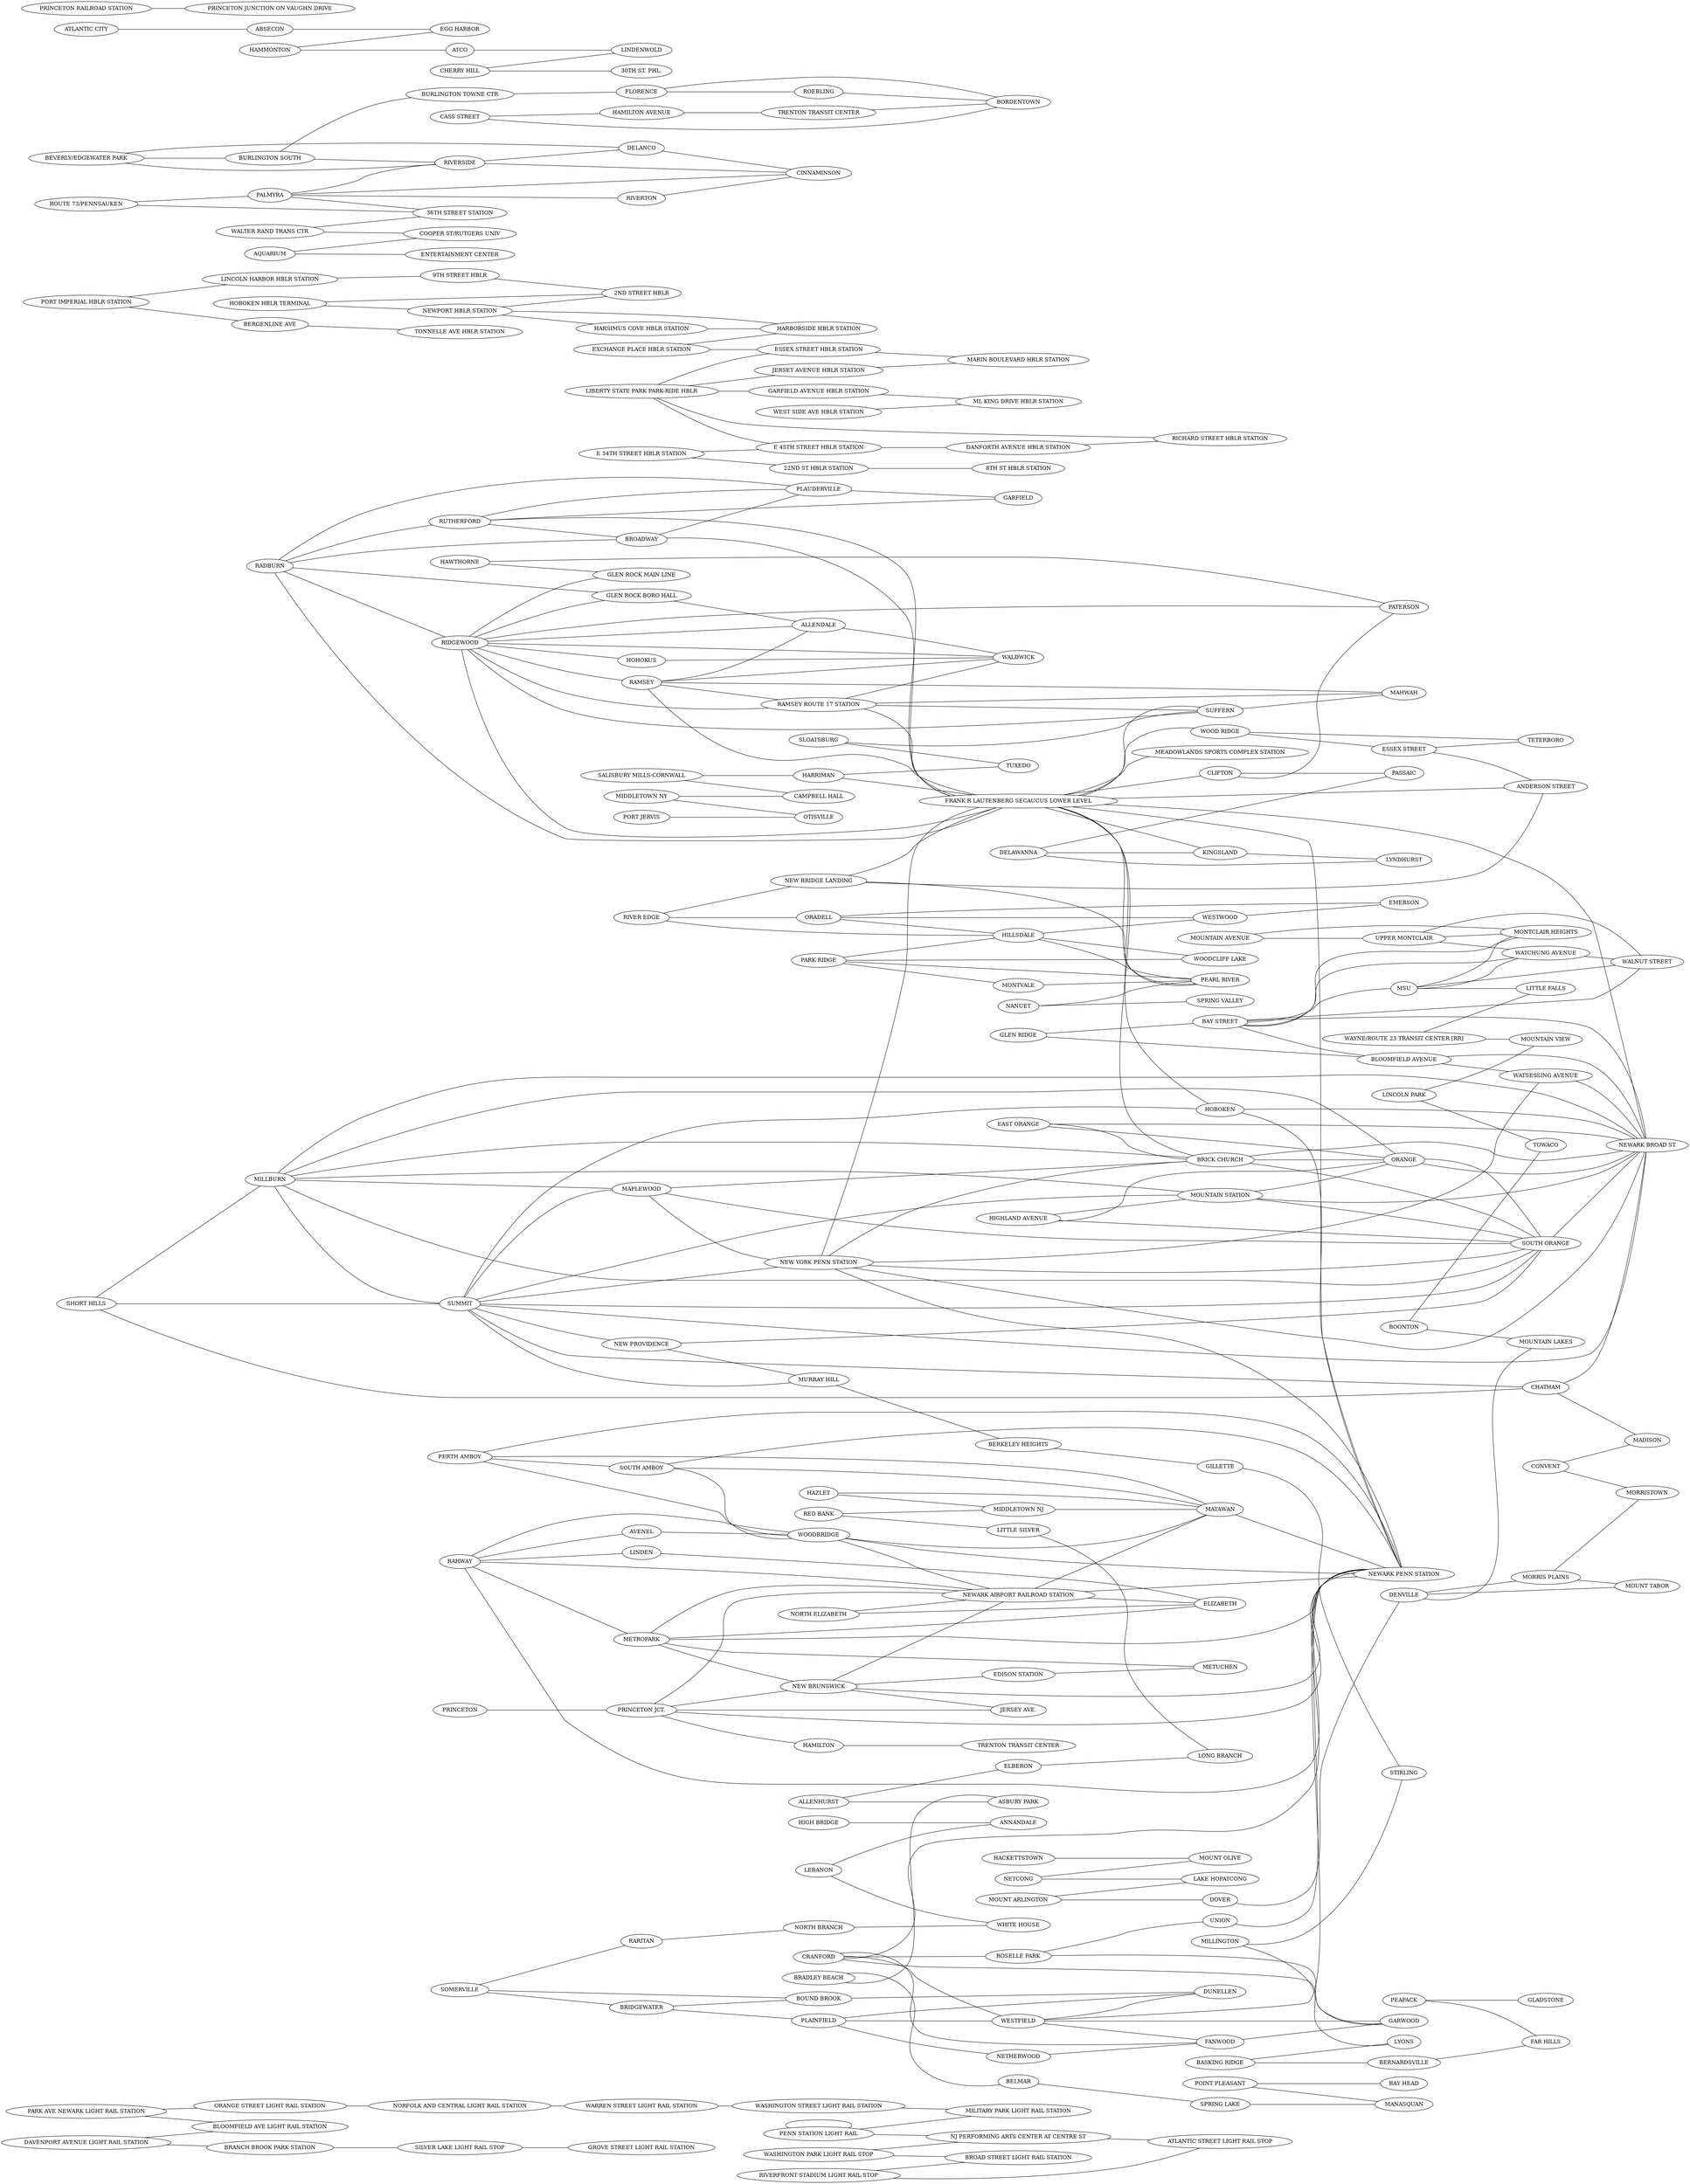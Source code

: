 graph
		"unix" {
			rankdir=LR;
	42545 [label="PENN STATION LIGHT RAIL"];
39134 [label="NJ PERFORMING ARTS CENTER AT CENTRE ST"];
42545--39134
42545 [label="PENN STATION LIGHT RAIL"];
42545 [label="PENN STATION LIGHT RAIL"];
42545--42545
42545 [label="PENN STATION LIGHT RAIL"];
6900 [label="MILITARY PARK LIGHT RAIL STATION"];
42545--6900
126 [label="RADBURN"];
25 [label="BROADWAY"];
126--25
126 [label="RADBURN"];
51 [label="GLEN ROCK BORO HALL"];
126--51
126 [label="RADBURN"];
131 [label="RIDGEWOOD"];
126--131
126 [label="RADBURN"];
121 [label="PLAUDERVILLE"];
126--121
126 [label="RADBURN"];
38174 [label="FRANK R LAUTENBERG SECAUCUS LOWER LEVEL"];
126--38174
126 [label="RADBURN"];
134 [label="RUTHERFORD"];
126--134
6966 [label="PARK AVE NEWARK LIGHT RAIL STATION"];
14984 [label="BLOOMFIELD AVE LIGHT RAIL STATION"];
6966--14984
6966 [label="PARK AVE NEWARK LIGHT RAIL STATION"];
14986 [label="ORANGE STREET LIGHT RAIL STATION"];
6966--14986
132 [label="RIVER EDGE"];
62 [label="HILLSDALE"];
132--62
132 [label="RIVER EDGE"];
111 [label="ORADELL"];
132--111
132 [label="RIVER EDGE"];
110 [label="NEW BRIDGE LANDING"];
132--110
131 [label="RIDGEWOOD"];
151 [label="WALDWICK"];
131--151
131 [label="RIDGEWOOD"];
144 [label="SUFFERN"];
131--144
131 [label="RIDGEWOOD"];
51 [label="GLEN ROCK BORO HALL"];
131--51
131 [label="RIDGEWOOD"];
3 [label="ALLENDALE"];
131--3
131 [label="RIDGEWOOD"];
38417 [label="RAMSEY ROUTE 17 STATION"];
131--38417
131 [label="RIDGEWOOD"];
52 [label="GLEN ROCK MAIN LINE"];
131--52
131 [label="RIDGEWOOD"];
38174 [label="FRANK R LAUTENBERG SECAUCUS LOWER LEVEL"];
131--38174
131 [label="RIDGEWOOD"];
116 [label="PATERSON"];
131--116
131 [label="RIDGEWOOD"];
64 [label="HOHOKUS"];
131--64
131 [label="RIDGEWOOD"];
128 [label="RAMSEY"];
131--128
130 [label="RED BANK"];
73 [label="LITTLE SILVER"];
130--73
130 [label="RED BANK"];
85 [label="MIDDLETOWN NJ"];
130--85
137 [label="SLOATSBURG"];
144 [label="SUFFERN"];
137--144
137 [label="SLOATSBURG"];
149 [label="TUXEDO"];
137--149
136 [label="SHORT HILLS"];
27 [label="CHATHAM"];
136--27
136 [label="SHORT HILLS"];
87 [label="MILLBURN"];
136--87
136 [label="SHORT HILLS"];
145 [label="SUMMIT"];
136--145
135 [label="SALISBURY MILLS-CORNWALL"];
57 [label="HARRIMAN"];
135--57
135 [label="SALISBURY MILLS-CORNWALL"];
26 [label="CAMPBELL HALL"];
135--26
134 [label="RUTHERFORD"];
46 [label="GARFIELD"];
134--46
134 [label="RUTHERFORD"];
121 [label="PLAUDERVILLE"];
134--121
134 [label="RUTHERFORD"];
38174 [label="FRANK R LAUTENBERG SECAUCUS LOWER LEVEL"];
134--38174
134 [label="RUTHERFORD"];
25 [label="BROADWAY"];
134--25
95 [label="MOUNTAIN AVENUE"];
150 [label="UPPER MONTCLAIR"];
95--150
95 [label="MOUNTAIN AVENUE"];
89 [label="MONTCLAIR HEIGHTS"];
95--89
39348 [label="HOBOKEN HBLR TERMINAL"];
37378 [label="NEWPORT HBLR STATION"];
39348--37378
39348 [label="HOBOKEN HBLR TERMINAL"];
38441 [label="2ND STREET HBLR"];
39348--38441
138 [label="SOMERVILLE"];
24 [label="BRIDGEWATER"];
138--24
138 [label="SOMERVILLE"];
129 [label="RARITAN"];
138--129
138 [label="SOMERVILLE"];
21 [label="BOUND BROOK"];
138--21
24 [label="BRIDGEWATER"];
120 [label="PLAINFIELD"];
24--120
24 [label="BRIDGEWATER"];
21 [label="BOUND BROOK"];
24--21
25 [label="BROADWAY"];
121 [label="PLAUDERVILLE"];
25--121
25 [label="BROADWAY"];
38174 [label="FRANK R LAUTENBERG SECAUCUS LOWER LEVEL"];
25--38174
38299 [label="BEVERLY/EDGEWATER PARK"];
38298 [label="BURLINGTON SOUTH"];
38299--38298
38299 [label="BEVERLY/EDGEWATER PARK"];
38301 [label="RIVERSIDE"];
38299--38301
38299 [label="BEVERLY/EDGEWATER PARK"];
38300 [label="DELANCO"];
38299--38300
38298 [label="BURLINGTON SOUTH"];
38301 [label="RIVERSIDE"];
38298--38301
38298 [label="BURLINGTON SOUTH"];
38297 [label="BURLINGTON TOWNE CTR"];
38298--38297
20 [label="BOONTON"];
147 [label="TOWACO"];
20--147
20 [label="BOONTON"];
96 [label="MOUNTAIN LAKES"];
20--96
21 [label="BOUND BROOK"];
36 [label="DUNELLEN"];
21--36
22 [label="BRADLEY BEACH"];
8 [label="ASBURY PARK"];
22--8
22 [label="BRADLEY BEACH"];
15 [label="BELMAR"];
22--15
14986 [label="ORANGE STREET LIGHT RAIL STATION"];
6957 [label="NORFOLK AND CENTRAL LIGHT RAIL STATION"];
14986--6957
38293 [label="CASS STREET"];
38292 [label="HAMILTON AVENUE"];
38293--38292
38293 [label="CASS STREET"];
38294 [label="BORDENTOWN"];
38293--38294
38292 [label="HAMILTON AVENUE"];
38291 [label="TRENTON TRANSIT CENTER"];
38292--38291
38291 [label="TRENTON TRANSIT CENTER"];
38294 [label="BORDENTOWN"];
38291--38294
38297 [label="BURLINGTON TOWNE CTR"];
38296 [label="FLORENCE"];
38297--38296
38296 [label="FLORENCE"];
38295 [label="ROEBLING"];
38296--38295
38296 [label="FLORENCE"];
38294 [label="BORDENTOWN"];
38296--38294
38295 [label="ROEBLING"];
38294 [label="BORDENTOWN"];
38295--38294
4 [label="ALLENHURST"];
8 [label="ASBURY PARK"];
4--8
4 [label="ALLENHURST"];
40 [label="ELBERON"];
4--40
6957 [label="NORFOLK AND CENTRAL LIGHT RAIL STATION"];
6995 [label="WARREN STREET LIGHT RAIL STATION"];
6957--6995
87 [label="MILLBURN"];
145 [label="SUMMIT"];
87--145
87 [label="MILLBURN"];
140 [label="SOUTH ORANGE"];
87--140
87 [label="MILLBURN"];
23 [label="BRICK CHURCH"];
87--23
87 [label="MILLBURN"];
112 [label="ORANGE"];
87--112
87 [label="MILLBURN"];
81 [label="MAPLEWOOD"];
87--81
87 [label="MILLBURN"];
106 [label="NEWARK BROAD ST"];
87--106
87 [label="MILLBURN"];
97 [label="MOUNTAIN STATION"];
87--97
10 [label="ATLANTIC CITY"];
2 [label="ABSECON"];
10--2
6995 [label="WARREN STREET LIGHT RAIL STATION"];
6997 [label="WASHINGTON STREET LIGHT RAIL STATION"];
6995--6997
6997 [label="WASHINGTON STREET LIGHT RAIL STATION"];
6900 [label="MILITARY PARK LIGHT RAIL STATION"];
6997--6900
86 [label="MIDDLETOWN NY"];
26 [label="CAMPBELL HALL"];
86--26
86 [label="MIDDLETOWN NY"];
113 [label="OTISVILLE"];
86--113
120 [label="PLAINFIELD"];
102 [label="NETHERWOOD"];
120--102
120 [label="PLAINFIELD"];
155 [label="WESTFIELD"];
120--155
120 [label="PLAINFIELD"];
36 [label="DUNELLEN"];
120--36
121 [label="PLAUDERVILLE"];
46 [label="GARFIELD"];
121--46
122 [label="POINT PLEASANT"];
13 [label="BAY HEAD"];
122--13
122 [label="POINT PLEASANT"];
79 [label="MANASQUAN"];
122--79
123 [label="PORT JERVIS"];
113 [label="OTISVILLE"];
123--113
124 [label="PRINCETON"];
125 [label="PRINCETON JCT."];
124--125
125 [label="PRINCETON JCT."];
37953 [label="NEWARK AIRPORT RAILROAD STATION"];
125--37953
125 [label="PRINCETON JCT."];
32905 [label="HAMILTON"];
125--32905
125 [label="PRINCETON JCT."];
103 [label="NEW BRUNSWICK"];
125--103
125 [label="PRINCETON JCT."];
32906 [label="JERSEY AVE."];
125--32906
125 [label="PRINCETON JCT."];
107 [label="NEWARK PENN STATION"];
125--107
39472 [label="MOUNT ARLINGTON"];
35 [label="DOVER"];
39472--35
39472 [label="MOUNT ARLINGTON"];
67 [label="LAKE HOPATCONG"];
39472--67
127 [label="RAHWAY"];
11 [label="AVENEL"];
127--11
127 [label="RAHWAY"];
158 [label="WOODBRIDGE"];
127--158
127 [label="RAHWAY"];
37953 [label="NEWARK AIRPORT RAILROAD STATION"];
127--37953
127 [label="RAHWAY"];
70 [label="LINDEN"];
127--70
127 [label="RAHWAY"];
83 [label="METROPARK"];
127--83
127 [label="RAHWAY"];
107 [label="NEWARK PENN STATION"];
127--107
128 [label="RAMSEY"];
151 [label="WALDWICK"];
128--151
128 [label="RAMSEY"];
3 [label="ALLENDALE"];
128--3
128 [label="RAMSEY"];
38417 [label="RAMSEY ROUTE 17 STATION"];
128--38417
128 [label="RAMSEY"];
38174 [label="FRANK R LAUTENBERG SECAUCUS LOWER LEVEL"];
128--38174
128 [label="RAMSEY"];
78 [label="MAHWAH"];
128--78
129 [label="RARITAN"];
108 [label="NORTH BRANCH"];
129--108
59 [label="HAZLET"];
37169 [label="MATAWAN"];
59--37169
59 [label="HAZLET"];
85 [label="MIDDLETOWN NJ"];
59--85
58 [label="HAWTHORNE"];
116 [label="PATERSON"];
58--116
58 [label="HAWTHORNE"];
52 [label="GLEN ROCK MAIN LINE"];
58--52
55 [label="HAMMONTON"];
9 [label="ATCO"];
55--9
55 [label="HAMMONTON"];
39 [label="EGG HARBOR"];
55--39
54 [label="HACKETTSTOWN"];
93 [label="MOUNT OLIVE"];
54--93
57 [label="HARRIMAN"];
38174 [label="FRANK R LAUTENBERG SECAUCUS LOWER LEVEL"];
57--38174
57 [label="HARRIMAN"];
149 [label="TUXEDO"];
57--149
51 [label="GLEN ROCK BORO HALL"];
3 [label="ALLENDALE"];
51--3
50 [label="GLEN RIDGE"];
19 [label="BLOOMFIELD AVENUE"];
50--19
50 [label="GLEN RIDGE"];
14 [label="BAY STREET"];
50--14
38417 [label="RAMSEY ROUTE 17 STATION"];
151 [label="WALDWICK"];
38417--151
38417 [label="RAMSEY ROUTE 17 STATION"];
144 [label="SUFFERN"];
38417--144
38417 [label="RAMSEY ROUTE 17 STATION"];
38174 [label="FRANK R LAUTENBERG SECAUCUS LOWER LEVEL"];
38417--38174
38417 [label="RAMSEY ROUTE 17 STATION"];
78 [label="MAHWAH"];
38417--78
145 [label="SUMMIT"];
27 [label="CHATHAM"];
145--27
145 [label="SUMMIT"];
140 [label="SOUTH ORANGE"];
145--140
145 [label="SUMMIT"];
99 [label="MURRAY HILL"];
145--99
145 [label="SUMMIT"];
63 [label="HOBOKEN"];
145--63
145 [label="SUMMIT"];
97 [label="MOUNTAIN STATION"];
145--97
145 [label="SUMMIT"];
81 [label="MAPLEWOOD"];
145--81
145 [label="SUMMIT"];
106 [label="NEWARK BROAD ST"];
145--106
145 [label="SUMMIT"];
104 [label="NEW PROVIDENCE"];
145--104
145 [label="SUMMIT"];
105 [label="NEW YORK PENN STATION"];
145--105
9878 [label="PORT IMPERIAL HBLR STATION"];
17699 [label="LINCOLN HARBOR HBLR STATION"];
9878--17699
9878 [label="PORT IMPERIAL HBLR STATION"];
38578 [label="BERGENLINE AVE"];
9878--38578
6907 [label="DAVENPORT AVENUE LIGHT RAIL STATION"];
26316 [label="BRANCH BROOK PARK STATION"];
6907--26316
6907 [label="DAVENPORT AVENUE LIGHT RAIL STATION"];
14984 [label="BLOOMFIELD AVE LIGHT RAIL STATION"];
6907--14984
114 [label="PARK RIDGE"];
159 [label="WOODCLIFF LAKE"];
114--159
114 [label="PARK RIDGE"];
90 [label="MONTVALE"];
114--90
114 [label="PARK RIDGE"];
62 [label="HILLSDALE"];
114--62
114 [label="PARK RIDGE"];
118 [label="PEARL RIVER"];
114--118
36998 [label="LIBERTY STATE PARK PARK-RIDE HBLR"];
36997 [label="JERSEY AVENUE HBLR STATION"];
36998--36997
36998 [label="LIBERTY STATE PARK PARK-RIDE HBLR"];
37004 [label="E 45TH STREET HBLR STATION"];
36998--37004
36998 [label="LIBERTY STATE PARK PARK-RIDE HBLR"];
36999 [label="GARFIELD AVENUE HBLR STATION"];
36998--36999
36998 [label="LIBERTY STATE PARK PARK-RIDE HBLR"];
37002 [label="RICHARD STREET HBLR STATION"];
36998--37002
36998 [label="LIBERTY STATE PARK PARK-RIDE HBLR"];
36995 [label="ESSEX STREET HBLR STATION"];
36998--36995
36999 [label="GARFIELD AVENUE HBLR STATION"];
37000 [label="ML KING DRIVE HBLR STATION"];
36999--37000
111 [label="ORADELL"];
62 [label="HILLSDALE"];
111--62
111 [label="ORADELL"];
42 [label="EMERSON"];
111--42
111 [label="ORADELL"];
156 [label="WESTWOOD"];
111--156
110 [label="NEW BRIDGE LANDING"];
38174 [label="FRANK R LAUTENBERG SECAUCUS LOWER LEVEL"];
110--38174
110 [label="NEW BRIDGE LANDING"];
5 [label="ANDERSON STREET"];
110--5
110 [label="NEW BRIDGE LANDING"];
118 [label="PEARL RIVER"];
110--118
83 [label="METROPARK"];
41 [label="ELIZABETH"];
83--41
83 [label="METROPARK"];
37953 [label="NEWARK AIRPORT RAILROAD STATION"];
83--37953
83 [label="METROPARK"];
103 [label="NEW BRUNSWICK"];
83--103
83 [label="METROPARK"];
107 [label="NEWARK PENN STATION"];
83--107
83 [label="METROPARK"];
84 [label="METUCHEN"];
83--84
81 [label="MAPLEWOOD"];
23 [label="BRICK CHURCH"];
81--23
81 [label="MAPLEWOOD"];
140 [label="SOUTH ORANGE"];
81--140
81 [label="MAPLEWOOD"];
105 [label="NEW YORK PENN STATION"];
81--105
119 [label="PERTH AMBOY"];
158 [label="WOODBRIDGE"];
119--158
119 [label="PERTH AMBOY"];
139 [label="SOUTH AMBOY"];
119--139
119 [label="PERTH AMBOY"];
107 [label="NEWARK PENN STATION"];
119--107
119 [label="PERTH AMBOY"];
37169 [label="MATAWAN"];
119--37169
36997 [label="JERSEY AVENUE HBLR STATION"];
36996 [label="MARIN BOULEVARD HBLR STATION"];
36997--36996
36994 [label="EXCHANGE PLACE HBLR STATION"];
36995 [label="ESSEX STREET HBLR STATION"];
36994--36995
36994 [label="EXCHANGE PLACE HBLR STATION"];
37376 [label="HARBORSIDE HBLR STATION"];
36994--37376
36995 [label="ESSEX STREET HBLR STATION"];
36996 [label="MARIN BOULEVARD HBLR STATION"];
36995--36996
39635 [label="WAYNE/ROUTE 23 TRANSIT CENTER [RR]"];
98 [label="MOUNTAIN VIEW"];
39635--98
39635 [label="WAYNE/ROUTE 23 TRANSIT CENTER [RR]"];
72 [label="LITTLE FALLS"];
39635--72
26316 [label="BRANCH BROOK PARK STATION"];
38064 [label="SILVER LAKE LIGHT RAIL STOP"];
26316--38064
3 [label="ALLENDALE"];
151 [label="WALDWICK"];
3--151
38578 [label="BERGENLINE AVE"];
38579 [label="TONNELLE AVE HBLR STATION"];
38578--38579
39132 [label="WASHINGTON PARK LIGHT RAIL STOP"];
39134 [label="NJ PERFORMING ARTS CENTER AT CENTRE ST"];
39132--39134
39132 [label="WASHINGTON PARK LIGHT RAIL STOP"];
39130 [label="BROAD STREET LIGHT RAIL STATION"];
39132--39130
108 [label="NORTH BRANCH"];
157 [label="WHITE HOUSE"];
108--157
27 [label="CHATHAM"];
77 [label="MADISON"];
27--77
27 [label="CHATHAM"];
106 [label="NEWARK BROAD ST"];
27--106
102 [label="NETHERWOOD"];
44 [label="FANWOOD"];
102--44
103 [label="NEW BRUNSWICK"];
38 [label="EDISON STATION"];
103--38
103 [label="NEW BRUNSWICK"];
37953 [label="NEWARK AIRPORT RAILROAD STATION"];
103--37953
103 [label="NEW BRUNSWICK"];
32906 [label="JERSEY AVE."];
103--32906
103 [label="NEW BRUNSWICK"];
107 [label="NEWARK PENN STATION"];
103--107
100 [label="NANUET"];
142 [label="SPRING VALLEY"];
100--142
100 [label="NANUET"];
118 [label="PEARL RIVER"];
100--118
101 [label="NETCONG"];
93 [label="MOUNT OLIVE"];
101--93
101 [label="NETCONG"];
67 [label="LAKE HOPATCONG"];
101--67
38064 [label="SILVER LAKE LIGHT RAIL STOP"];
38065 [label="GROVE STREET LIGHT RAIL STATION"];
38064--38065
104 [label="NEW PROVIDENCE"];
99 [label="MURRAY HILL"];
104--99
104 [label="NEW PROVIDENCE"];
140 [label="SOUTH ORANGE"];
104--140
105 [label="NEW YORK PENN STATION"];
154 [label="WATSESSING AVENUE"];
105--154
105 [label="NEW YORK PENN STATION"];
140 [label="SOUTH ORANGE"];
105--140
105 [label="NEW YORK PENN STATION"];
23 [label="BRICK CHURCH"];
105--23
105 [label="NEW YORK PENN STATION"];
38174 [label="FRANK R LAUTENBERG SECAUCUS LOWER LEVEL"];
105--38174
105 [label="NEW YORK PENN STATION"];
106 [label="NEWARK BROAD ST"];
105--106
105 [label="NEW YORK PENN STATION"];
107 [label="NEWARK PENN STATION"];
105--107
37378 [label="NEWPORT HBLR STATION"];
37376 [label="HARBORSIDE HBLR STATION"];
37378--37376
37378 [label="NEWPORT HBLR STATION"];
37377 [label="HARSIMUS COVE HBLR STATION"];
37378--37377
37378 [label="NEWPORT HBLR STATION"];
38441 [label="2ND STREET HBLR"];
37378--38441
139 [label="SOUTH AMBOY"];
37169 [label="MATAWAN"];
139--37169
139 [label="SOUTH AMBOY"];
107 [label="NEWARK PENN STATION"];
139--107
139 [label="SOUTH AMBOY"];
158 [label="WOODBRIDGE"];
139--158
38 [label="EDISON STATION"];
84 [label="METUCHEN"];
38--84
33 [label="DELAWANNA"];
115 [label="PASSAIC"];
33--115
33 [label="DELAWANNA"];
75 [label="LYNDHURST"];
33--75
33 [label="DELAWANNA"];
66 [label="KINGSLAND"];
33--66
32 [label="CRANFORD"];
47 [label="GARWOOD"];
32--47
32 [label="CRANFORD"];
31 [label="ROSELLE PARK"];
32--31
32 [label="CRANFORD"];
155 [label="WESTFIELD"];
32--155
32 [label="CRANFORD"];
107 [label="NEWARK PENN STATION"];
32--107
32 [label="CRANFORD"];
44 [label="FANWOOD"];
32--44
31 [label="ROSELLE PARK"];
38105 [label="UNION"];
31--38105
31 [label="ROSELLE PARK"];
47 [label="GARWOOD"];
31--47
30 [label="CONVENT"];
77 [label="MADISON"];
30--77
30 [label="CONVENT"];
92 [label="MORRISTOWN"];
30--92
37 [label="EAST ORANGE"];
23 [label="BRICK CHURCH"];
37--23
37 [label="EAST ORANGE"];
106 [label="NEWARK BROAD ST"];
37--106
37 [label="EAST ORANGE"];
112 [label="ORANGE"];
37--112
38174 [label="FRANK R LAUTENBERG SECAUCUS LOWER LEVEL"];
144 [label="SUFFERN"];
38174--144
38174 [label="FRANK R LAUTENBERG SECAUCUS LOWER LEVEL"];
66 [label="KINGSLAND"];
38174--66
38174 [label="FRANK R LAUTENBERG SECAUCUS LOWER LEVEL"];
23 [label="BRICK CHURCH"];
38174--23
38174 [label="FRANK R LAUTENBERG SECAUCUS LOWER LEVEL"];
160 [label="WOOD RIDGE"];
38174--160
38174 [label="FRANK R LAUTENBERG SECAUCUS LOWER LEVEL"];
29 [label="CLIFTON"];
38174--29
38174 [label="FRANK R LAUTENBERG SECAUCUS LOWER LEVEL"];
107 [label="NEWARK PENN STATION"];
38174--107
38174 [label="FRANK R LAUTENBERG SECAUCUS LOWER LEVEL"];
63 [label="HOBOKEN"];
38174--63
38174 [label="FRANK R LAUTENBERG SECAUCUS LOWER LEVEL"];
5 [label="ANDERSON STREET"];
38174--5
38174 [label="FRANK R LAUTENBERG SECAUCUS LOWER LEVEL"];
40570 [label="MEADOWLANDS SPORTS COMPLEX STATION"];
38174--40570
38174 [label="FRANK R LAUTENBERG SECAUCUS LOWER LEVEL"];
106 [label="NEWARK BROAD ST"];
38174--106
38174 [label="FRANK R LAUTENBERG SECAUCUS LOWER LEVEL"];
118 [label="PEARL RIVER"];
38174--118
35 [label="DOVER"];
34 [label="DENVILLE"];
35--34
34 [label="DENVILLE"];
91 [label="MORRIS PLAINS"];
34--91
34 [label="DENVILLE"];
94 [label="MOUNT TABOR"];
34--94
34 [label="DENVILLE"];
96 [label="MOUNTAIN LAKES"];
34--96
38305 [label="ROUTE 73/PENNSAUKEN"];
38304 [label="PALMYRA"];
38305--38304
38305 [label="ROUTE 73/PENNSAUKEN"];
38306 [label="36TH STREET STATION"];
38305--38306
38304 [label="PALMYRA"];
38306 [label="36TH STREET STATION"];
38304--38306
38304 [label="PALMYRA"];
38301 [label="RIVERSIDE"];
38304--38301
38304 [label="PALMYRA"];
38303 [label="RIVERTON"];
38304--38303
38304 [label="PALMYRA"];
38302 [label="CINNAMINSON"];
38304--38302
38307 [label="WALTER RAND TRANS CTR"];
38306 [label="36TH STREET STATION"];
38307--38306
38307 [label="WALTER RAND TRANS CTR"];
38308 [label="COOPER ST/RUTGERS UNIV"];
38307--38308
109 [label="NORTH ELIZABETH"];
37953 [label="NEWARK AIRPORT RAILROAD STATION"];
109--37953
109 [label="NORTH ELIZABETH"];
41 [label="ELIZABETH"];
109--41
38301 [label="RIVERSIDE"];
38300 [label="DELANCO"];
38301--38300
38301 [label="RIVERSIDE"];
38302 [label="CINNAMINSON"];
38301--38302
38300 [label="DELANCO"];
38302 [label="CINNAMINSON"];
38300--38302
38303 [label="RIVERTON"];
38302 [label="CINNAMINSON"];
38303--38302
73 [label="LITTLE SILVER"];
74 [label="LONG BRANCH"];
73--74
38309 [label="AQUARIUM"];
38308 [label="COOPER ST/RUTGERS UNIV"];
38309--38308
38309 [label="AQUARIUM"];
38310 [label="ENTERTAINMENT CENTER"];
38309--38310
88 [label="MILLINGTON"];
76 [label="LYONS"];
88--76
88 [label="MILLINGTON"];
143 [label="STIRLING"];
88--143
28 [label="CHERRY HILL"];
1 [label="30TH ST. PHL."];
28--1
28 [label="CHERRY HILL"];
71 [label="LINDENWOLD"];
28--71
29 [label="CLIFTON"];
115 [label="PASSAIC"];
29--115
29 [label="CLIFTON"];
116 [label="PATERSON"];
29--116
60 [label="HIGH BRIDGE"];
6 [label="ANNANDALE"];
60--6
61 [label="HIGHLAND AVENUE"];
97 [label="MOUNTAIN STATION"];
61--97
61 [label="HIGHLAND AVENUE"];
140 [label="SOUTH ORANGE"];
61--140
61 [label="HIGHLAND AVENUE"];
112 [label="ORANGE"];
61--112
62 [label="HILLSDALE"];
156 [label="WESTWOOD"];
62--156
62 [label="HILLSDALE"];
159 [label="WOODCLIFF LAKE"];
62--159
62 [label="HILLSDALE"];
118 [label="PEARL RIVER"];
62--118
63 [label="HOBOKEN"];
106 [label="NEWARK BROAD ST"];
63--106
63 [label="HOBOKEN"];
107 [label="NEWARK PENN STATION"];
63--107
64 [label="HOHOKUS"];
151 [label="WALDWICK"];
64--151
66 [label="KINGSLAND"];
75 [label="LYNDHURST"];
66--75
68 [label="LEBANON"];
157 [label="WHITE HOUSE"];
68--157
68 [label="LEBANON"];
6 [label="ANNANDALE"];
68--6
69 [label="LINCOLN PARK"];
147 [label="TOWACO"];
69--147
69 [label="LINCOLN PARK"];
98 [label="MOUNTAIN VIEW"];
69--98
23 [label="BRICK CHURCH"];
140 [label="SOUTH ORANGE"];
23--140
23 [label="BRICK CHURCH"];
112 [label="ORANGE"];
23--112
23 [label="BRICK CHURCH"];
106 [label="NEWARK BROAD ST"];
23--106
37005 [label="E 34TH STREET HBLR STATION"];
37004 [label="E 45TH STREET HBLR STATION"];
37005--37004
37005 [label="E 34TH STREET HBLR STATION"];
38229 [label="22ND ST HBLR STATION"];
37005--38229
37004 [label="E 45TH STREET HBLR STATION"];
37003 [label="DANFORTH AVENUE HBLR STATION"];
37004--37003
37003 [label="DANFORTH AVENUE HBLR STATION"];
37002 [label="RICHARD STREET HBLR STATION"];
37003--37002
37001 [label="WEST SIDE AVE HBLR STATION"];
37000 [label="ML KING DRIVE HBLR STATION"];
37001--37000
2 [label="ABSECON"];
39 [label="EGG HARBOR"];
2--39
99 [label="MURRAY HILL"];
17 [label="BERKELEY HEIGHTS"];
99--17
91 [label="MORRIS PLAINS"];
92 [label="MORRISTOWN"];
91--92
91 [label="MORRIS PLAINS"];
94 [label="MOUNT TABOR"];
91--94
90 [label="MONTVALE"];
118 [label="PEARL RIVER"];
90--118
160 [label="WOOD RIDGE"];
146 [label="TETERBORO"];
160--146
160 [label="WOOD RIDGE"];
43 [label="ESSEX STREET"];
160--43
97 [label="MOUNTAIN STATION"];
140 [label="SOUTH ORANGE"];
97--140
97 [label="MOUNTAIN STATION"];
112 [label="ORANGE"];
97--112
97 [label="MOUNTAIN STATION"];
106 [label="NEWARK BROAD ST"];
97--106
11 [label="AVENEL"];
158 [label="WOODBRIDGE"];
11--158
12 [label="BASKING RIDGE"];
18 [label="BERNARDSVILLE"];
12--18
12 [label="BASKING RIDGE"];
76 [label="LYONS"];
12--76
15 [label="BELMAR"];
141 [label="SPRING LAKE"];
15--141
14 [label="BAY STREET"];
153 [label="WATCHUNG AVENUE"];
14--153
14 [label="BAY STREET"];
152 [label="WALNUT STREET"];
14--152
14 [label="BAY STREET"];
19 [label="BLOOMFIELD AVENUE"];
14--19
14 [label="BAY STREET"];
89 [label="MONTCLAIR HEIGHTS"];
14--89
14 [label="BAY STREET"];
38081 [label="MSU"];
14--38081
14 [label="BAY STREET"];
106 [label="NEWARK BROAD ST"];
14--106
17 [label="BERKELEY HEIGHTS"];
48 [label="GILLETTE"];
17--48
19 [label="BLOOMFIELD AVENUE"];
154 [label="WATSESSING AVENUE"];
19--154
19 [label="BLOOMFIELD AVENUE"];
106 [label="NEWARK BROAD ST"];
19--106
18 [label="BERNARDSVILLE"];
45 [label="FAR HILLS"];
18--45
117 [label="PEAPACK"];
45 [label="FAR HILLS"];
117--45
117 [label="PEAPACK"];
49 [label="GLADSTONE"];
117--49
39134 [label="NJ PERFORMING ARTS CENTER AT CENTRE ST"];
39133 [label="ATLANTIC STREET LIGHT RAIL STOP"];
39134--39133
39131 [label="RIVERFRONT STADIUM LIGHT RAIL STOP"];
39130 [label="BROAD STREET LIGHT RAIL STATION"];
39131--39130
39131 [label="RIVERFRONT STADIUM LIGHT RAIL STOP"];
39133 [label="ATLANTIC STREET LIGHT RAIL STOP"];
39131--39133
38081 [label="MSU"];
153 [label="WATCHUNG AVENUE"];
38081--153
38081 [label="MSU"];
89 [label="MONTCLAIR HEIGHTS"];
38081--89
38081 [label="MSU"];
152 [label="WALNUT STREET"];
38081--152
38081 [label="MSU"];
72 [label="LITTLE FALLS"];
38081--72
32905 [label="HAMILTON"];
148 [label="TRENTON TRANSIT CENTER"];
32905--148
41586 [label="PRINCETON RAILROAD STATION"];
24070 [label="PRINCETON JUNCTION ON VAUGHN DRIVE"];
41586--24070
150 [label="UPPER MONTCLAIR"];
153 [label="WATCHUNG AVENUE"];
150--153
150 [label="UPPER MONTCLAIR"];
89 [label="MONTCLAIR HEIGHTS"];
150--89
150 [label="UPPER MONTCLAIR"];
152 [label="WALNUT STREET"];
150--152
153 [label="WATCHUNG AVENUE"];
152 [label="WALNUT STREET"];
153--152
155 [label="WESTFIELD"];
44 [label="FANWOOD"];
155--44
155 [label="WESTFIELD"];
36 [label="DUNELLEN"];
155--36
155 [label="WESTFIELD"];
47 [label="GARWOOD"];
155--47
155 [label="WESTFIELD"];
107 [label="NEWARK PENN STATION"];
155--107
154 [label="WATSESSING AVENUE"];
106 [label="NEWARK BROAD ST"];
154--106
156 [label="WESTWOOD"];
42 [label="EMERSON"];
156--42
158 [label="WOODBRIDGE"];
37169 [label="MATAWAN"];
158--37169
158 [label="WOODBRIDGE"];
37953 [label="NEWARK AIRPORT RAILROAD STATION"];
158--37953
158 [label="WOODBRIDGE"];
107 [label="NEWARK PENN STATION"];
158--107
112 [label="ORANGE"];
140 [label="SOUTH ORANGE"];
112--140
112 [label="ORANGE"];
106 [label="NEWARK BROAD ST"];
112--106
17699 [label="LINCOLN HARBOR HBLR STATION"];
38442 [label="9TH STREET HBLR"];
17699--38442
38442 [label="9TH STREET HBLR"];
38441 [label="2ND STREET HBLR"];
38442--38441
48 [label="GILLETTE"];
143 [label="STIRLING"];
48--143
44 [label="FANWOOD"];
47 [label="GARWOOD"];
44--47
43 [label="ESSEX STREET"];
146 [label="TETERBORO"];
43--146
43 [label="ESSEX STREET"];
5 [label="ANDERSON STREET"];
43--5
40 [label="ELBERON"];
74 [label="LONG BRANCH"];
40--74
37953 [label="NEWARK AIRPORT RAILROAD STATION"];
37169 [label="MATAWAN"];
37953--37169
37953 [label="NEWARK AIRPORT RAILROAD STATION"];
41 [label="ELIZABETH"];
37953--41
37953 [label="NEWARK AIRPORT RAILROAD STATION"];
107 [label="NEWARK PENN STATION"];
37953--107
9 [label="ATCO"];
71 [label="LINDENWOLD"];
9--71
85 [label="MIDDLETOWN NJ"];
37169 [label="MATAWAN"];
85--37169
144 [label="SUFFERN"];
78 [label="MAHWAH"];
144--78
140 [label="SOUTH ORANGE"];
106 [label="NEWARK BROAD ST"];
140--106
141 [label="SPRING LAKE"];
79 [label="MANASQUAN"];
141--79
70 [label="LINDEN"];
41 [label="ELIZABETH"];
70--41
38105 [label="UNION"];
107 [label="NEWARK PENN STATION"];
38105--107
37377 [label="HARSIMUS COVE HBLR STATION"];
37376 [label="HARBORSIDE HBLR STATION"];
37377--37376
37169 [label="MATAWAN"];
107 [label="NEWARK PENN STATION"];
37169--107
38229 [label="22ND ST HBLR STATION"];
42673 [label="8TH ST HBLR STATION"];
38229--42673

	}